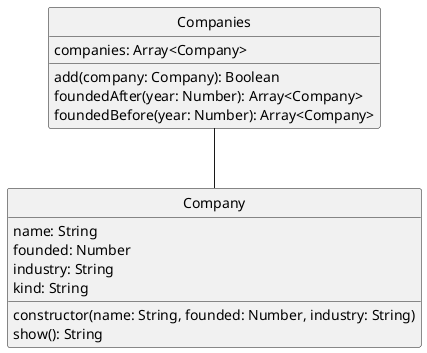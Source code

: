 @startuml
skinparam classAttributeIconSize 0
skinparam monochrome true
hide circle

class Company {
  name: String
  founded: Number
  industry: String
  kind: String
  constructor(name: String, founded: Number, industry: String)
  show(): String
}

class Companies {
  companies: Array<Company>
  add(company: Company): Boolean
  foundedAfter(year: Number): Array<Company>
  foundedBefore(year: Number): Array<Company>
}

Companies -- Company
@enduml

